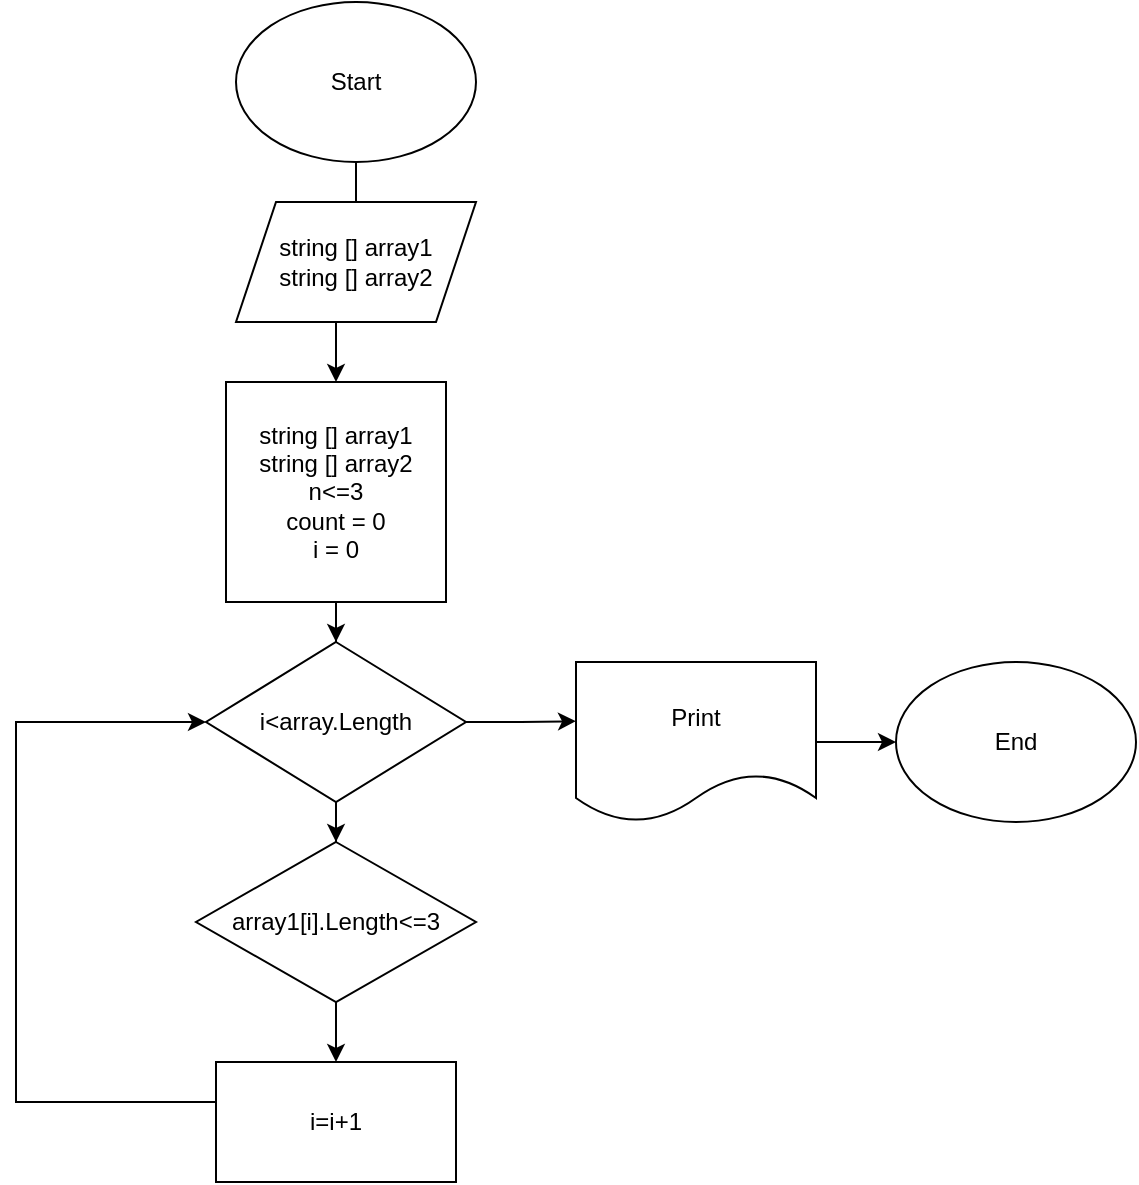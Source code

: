 <mxfile version="21.6.9" type="device">
  <diagram name="Страница — 1" id="0vV1UQF6ZuO9iQQqLmw6">
    <mxGraphModel dx="1002" dy="543" grid="1" gridSize="10" guides="1" tooltips="1" connect="1" arrows="1" fold="1" page="1" pageScale="1" pageWidth="827" pageHeight="1169" math="0" shadow="0">
      <root>
        <mxCell id="0" />
        <mxCell id="1" parent="0" />
        <mxCell id="lsbEZWjSC_Zeq_Gf7ecX-9" value="" style="edgeStyle=orthogonalEdgeStyle;rounded=0;orthogonalLoop=1;jettySize=auto;html=1;" edge="1" parent="1" source="lsbEZWjSC_Zeq_Gf7ecX-1" target="lsbEZWjSC_Zeq_Gf7ecX-3">
          <mxGeometry relative="1" as="geometry" />
        </mxCell>
        <mxCell id="lsbEZWjSC_Zeq_Gf7ecX-1" value="Start" style="ellipse;whiteSpace=wrap;html=1;" vertex="1" parent="1">
          <mxGeometry x="340" y="40" width="120" height="80" as="geometry" />
        </mxCell>
        <mxCell id="lsbEZWjSC_Zeq_Gf7ecX-2" value="string [] array1&lt;br&gt;string [] array2" style="shape=parallelogram;perimeter=parallelogramPerimeter;whiteSpace=wrap;html=1;fixedSize=1;" vertex="1" parent="1">
          <mxGeometry x="340" y="140" width="120" height="60" as="geometry" />
        </mxCell>
        <mxCell id="lsbEZWjSC_Zeq_Gf7ecX-11" style="edgeStyle=orthogonalEdgeStyle;rounded=0;orthogonalLoop=1;jettySize=auto;html=1;" edge="1" parent="1" source="lsbEZWjSC_Zeq_Gf7ecX-3" target="lsbEZWjSC_Zeq_Gf7ecX-4">
          <mxGeometry relative="1" as="geometry" />
        </mxCell>
        <mxCell id="lsbEZWjSC_Zeq_Gf7ecX-3" value="string [] array1&lt;br style=&quot;border-color: var(--border-color);&quot;&gt;string [] array2&lt;br&gt;n&amp;lt;=3&lt;br&gt;count = 0&lt;br&gt;i = 0" style="whiteSpace=wrap;html=1;aspect=fixed;" vertex="1" parent="1">
          <mxGeometry x="335" y="230" width="110" height="110" as="geometry" />
        </mxCell>
        <mxCell id="lsbEZWjSC_Zeq_Gf7ecX-12" value="" style="edgeStyle=orthogonalEdgeStyle;rounded=0;orthogonalLoop=1;jettySize=auto;html=1;" edge="1" parent="1" source="lsbEZWjSC_Zeq_Gf7ecX-4" target="lsbEZWjSC_Zeq_Gf7ecX-5">
          <mxGeometry relative="1" as="geometry" />
        </mxCell>
        <mxCell id="lsbEZWjSC_Zeq_Gf7ecX-17" style="edgeStyle=orthogonalEdgeStyle;rounded=0;orthogonalLoop=1;jettySize=auto;html=1;entryX=0;entryY=0.37;entryDx=0;entryDy=0;entryPerimeter=0;" edge="1" parent="1" source="lsbEZWjSC_Zeq_Gf7ecX-4" target="lsbEZWjSC_Zeq_Gf7ecX-14">
          <mxGeometry relative="1" as="geometry" />
        </mxCell>
        <mxCell id="lsbEZWjSC_Zeq_Gf7ecX-4" value="i&amp;lt;array.Length" style="rhombus;whiteSpace=wrap;html=1;" vertex="1" parent="1">
          <mxGeometry x="325" y="360" width="130" height="80" as="geometry" />
        </mxCell>
        <mxCell id="lsbEZWjSC_Zeq_Gf7ecX-13" value="" style="edgeStyle=orthogonalEdgeStyle;rounded=0;orthogonalLoop=1;jettySize=auto;html=1;" edge="1" parent="1" source="lsbEZWjSC_Zeq_Gf7ecX-5" target="lsbEZWjSC_Zeq_Gf7ecX-6">
          <mxGeometry relative="1" as="geometry" />
        </mxCell>
        <mxCell id="lsbEZWjSC_Zeq_Gf7ecX-5" value="array1[i].Length&amp;lt;=3" style="rhombus;whiteSpace=wrap;html=1;" vertex="1" parent="1">
          <mxGeometry x="320" y="460" width="140" height="80" as="geometry" />
        </mxCell>
        <mxCell id="lsbEZWjSC_Zeq_Gf7ecX-7" style="edgeStyle=orthogonalEdgeStyle;rounded=0;orthogonalLoop=1;jettySize=auto;html=1;exitX=0;exitY=0.25;exitDx=0;exitDy=0;entryX=0;entryY=0.5;entryDx=0;entryDy=0;" edge="1" parent="1" source="lsbEZWjSC_Zeq_Gf7ecX-6" target="lsbEZWjSC_Zeq_Gf7ecX-4">
          <mxGeometry relative="1" as="geometry">
            <mxPoint x="240" y="390" as="targetPoint" />
            <mxPoint x="250" y="590" as="sourcePoint" />
            <Array as="points">
              <mxPoint x="330" y="590" />
              <mxPoint x="230" y="590" />
              <mxPoint x="230" y="400" />
            </Array>
          </mxGeometry>
        </mxCell>
        <mxCell id="lsbEZWjSC_Zeq_Gf7ecX-6" value="i=i+1" style="rounded=0;whiteSpace=wrap;html=1;" vertex="1" parent="1">
          <mxGeometry x="330" y="570" width="120" height="60" as="geometry" />
        </mxCell>
        <mxCell id="lsbEZWjSC_Zeq_Gf7ecX-18" value="" style="edgeStyle=orthogonalEdgeStyle;rounded=0;orthogonalLoop=1;jettySize=auto;html=1;" edge="1" parent="1" source="lsbEZWjSC_Zeq_Gf7ecX-14" target="lsbEZWjSC_Zeq_Gf7ecX-16">
          <mxGeometry relative="1" as="geometry" />
        </mxCell>
        <mxCell id="lsbEZWjSC_Zeq_Gf7ecX-14" value="Print" style="shape=document;whiteSpace=wrap;html=1;boundedLbl=1;" vertex="1" parent="1">
          <mxGeometry x="510" y="370" width="120" height="80" as="geometry" />
        </mxCell>
        <mxCell id="lsbEZWjSC_Zeq_Gf7ecX-16" value="End" style="ellipse;whiteSpace=wrap;html=1;" vertex="1" parent="1">
          <mxGeometry x="670" y="370" width="120" height="80" as="geometry" />
        </mxCell>
      </root>
    </mxGraphModel>
  </diagram>
</mxfile>
